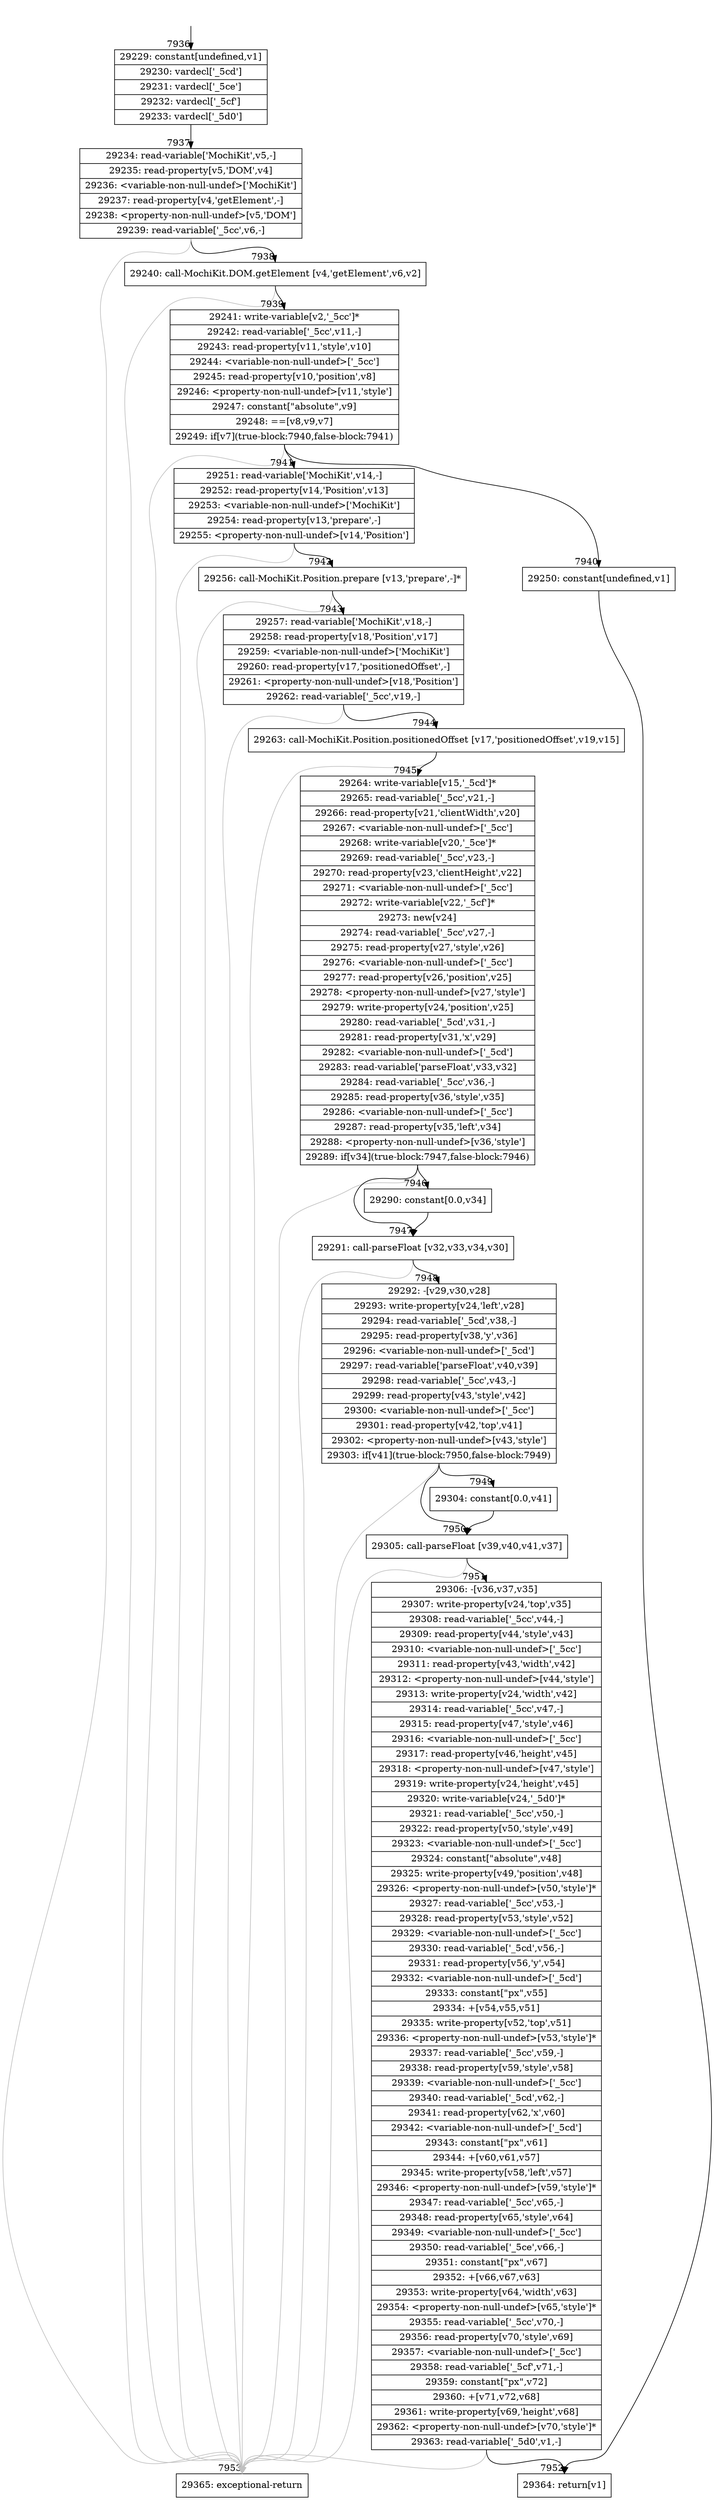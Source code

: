 digraph {
rankdir="TD"
BB_entry522[shape=none,label=""];
BB_entry522 -> BB7936 [tailport=s, headport=n, headlabel="    7936"]
BB7936 [shape=record label="{29229: constant[undefined,v1]|29230: vardecl['_5cd']|29231: vardecl['_5ce']|29232: vardecl['_5cf']|29233: vardecl['_5d0']}" ] 
BB7936 -> BB7937 [tailport=s, headport=n, headlabel="      7937"]
BB7937 [shape=record label="{29234: read-variable['MochiKit',v5,-]|29235: read-property[v5,'DOM',v4]|29236: \<variable-non-null-undef\>['MochiKit']|29237: read-property[v4,'getElement',-]|29238: \<property-non-null-undef\>[v5,'DOM']|29239: read-variable['_5cc',v6,-]}" ] 
BB7937 -> BB7938 [tailport=s, headport=n, headlabel="      7938"]
BB7937 -> BB7953 [tailport=s, headport=n, color=gray, headlabel="      7953"]
BB7938 [shape=record label="{29240: call-MochiKit.DOM.getElement [v4,'getElement',v6,v2]}" ] 
BB7938 -> BB7939 [tailport=s, headport=n, headlabel="      7939"]
BB7938 -> BB7953 [tailport=s, headport=n, color=gray]
BB7939 [shape=record label="{29241: write-variable[v2,'_5cc']*|29242: read-variable['_5cc',v11,-]|29243: read-property[v11,'style',v10]|29244: \<variable-non-null-undef\>['_5cc']|29245: read-property[v10,'position',v8]|29246: \<property-non-null-undef\>[v11,'style']|29247: constant[\"absolute\",v9]|29248: ==[v8,v9,v7]|29249: if[v7](true-block:7940,false-block:7941)}" ] 
BB7939 -> BB7940 [tailport=s, headport=n, headlabel="      7940"]
BB7939 -> BB7941 [tailport=s, headport=n, headlabel="      7941"]
BB7939 -> BB7953 [tailport=s, headport=n, color=gray]
BB7940 [shape=record label="{29250: constant[undefined,v1]}" ] 
BB7940 -> BB7952 [tailport=s, headport=n, headlabel="      7952"]
BB7941 [shape=record label="{29251: read-variable['MochiKit',v14,-]|29252: read-property[v14,'Position',v13]|29253: \<variable-non-null-undef\>['MochiKit']|29254: read-property[v13,'prepare',-]|29255: \<property-non-null-undef\>[v14,'Position']}" ] 
BB7941 -> BB7942 [tailport=s, headport=n, headlabel="      7942"]
BB7941 -> BB7953 [tailport=s, headport=n, color=gray]
BB7942 [shape=record label="{29256: call-MochiKit.Position.prepare [v13,'prepare',-]*}" ] 
BB7942 -> BB7943 [tailport=s, headport=n, headlabel="      7943"]
BB7942 -> BB7953 [tailport=s, headport=n, color=gray]
BB7943 [shape=record label="{29257: read-variable['MochiKit',v18,-]|29258: read-property[v18,'Position',v17]|29259: \<variable-non-null-undef\>['MochiKit']|29260: read-property[v17,'positionedOffset',-]|29261: \<property-non-null-undef\>[v18,'Position']|29262: read-variable['_5cc',v19,-]}" ] 
BB7943 -> BB7944 [tailport=s, headport=n, headlabel="      7944"]
BB7943 -> BB7953 [tailport=s, headport=n, color=gray]
BB7944 [shape=record label="{29263: call-MochiKit.Position.positionedOffset [v17,'positionedOffset',v19,v15]}" ] 
BB7944 -> BB7945 [tailport=s, headport=n, headlabel="      7945"]
BB7944 -> BB7953 [tailport=s, headport=n, color=gray]
BB7945 [shape=record label="{29264: write-variable[v15,'_5cd']*|29265: read-variable['_5cc',v21,-]|29266: read-property[v21,'clientWidth',v20]|29267: \<variable-non-null-undef\>['_5cc']|29268: write-variable[v20,'_5ce']*|29269: read-variable['_5cc',v23,-]|29270: read-property[v23,'clientHeight',v22]|29271: \<variable-non-null-undef\>['_5cc']|29272: write-variable[v22,'_5cf']*|29273: new[v24]|29274: read-variable['_5cc',v27,-]|29275: read-property[v27,'style',v26]|29276: \<variable-non-null-undef\>['_5cc']|29277: read-property[v26,'position',v25]|29278: \<property-non-null-undef\>[v27,'style']|29279: write-property[v24,'position',v25]|29280: read-variable['_5cd',v31,-]|29281: read-property[v31,'x',v29]|29282: \<variable-non-null-undef\>['_5cd']|29283: read-variable['parseFloat',v33,v32]|29284: read-variable['_5cc',v36,-]|29285: read-property[v36,'style',v35]|29286: \<variable-non-null-undef\>['_5cc']|29287: read-property[v35,'left',v34]|29288: \<property-non-null-undef\>[v36,'style']|29289: if[v34](true-block:7947,false-block:7946)}" ] 
BB7945 -> BB7947 [tailport=s, headport=n, headlabel="      7947"]
BB7945 -> BB7946 [tailport=s, headport=n, headlabel="      7946"]
BB7945 -> BB7953 [tailport=s, headport=n, color=gray]
BB7946 [shape=record label="{29290: constant[0.0,v34]}" ] 
BB7946 -> BB7947 [tailport=s, headport=n]
BB7947 [shape=record label="{29291: call-parseFloat [v32,v33,v34,v30]}" ] 
BB7947 -> BB7948 [tailport=s, headport=n, headlabel="      7948"]
BB7947 -> BB7953 [tailport=s, headport=n, color=gray]
BB7948 [shape=record label="{29292: -[v29,v30,v28]|29293: write-property[v24,'left',v28]|29294: read-variable['_5cd',v38,-]|29295: read-property[v38,'y',v36]|29296: \<variable-non-null-undef\>['_5cd']|29297: read-variable['parseFloat',v40,v39]|29298: read-variable['_5cc',v43,-]|29299: read-property[v43,'style',v42]|29300: \<variable-non-null-undef\>['_5cc']|29301: read-property[v42,'top',v41]|29302: \<property-non-null-undef\>[v43,'style']|29303: if[v41](true-block:7950,false-block:7949)}" ] 
BB7948 -> BB7950 [tailport=s, headport=n, headlabel="      7950"]
BB7948 -> BB7949 [tailport=s, headport=n, headlabel="      7949"]
BB7948 -> BB7953 [tailport=s, headport=n, color=gray]
BB7949 [shape=record label="{29304: constant[0.0,v41]}" ] 
BB7949 -> BB7950 [tailport=s, headport=n]
BB7950 [shape=record label="{29305: call-parseFloat [v39,v40,v41,v37]}" ] 
BB7950 -> BB7951 [tailport=s, headport=n, headlabel="      7951"]
BB7950 -> BB7953 [tailport=s, headport=n, color=gray]
BB7951 [shape=record label="{29306: -[v36,v37,v35]|29307: write-property[v24,'top',v35]|29308: read-variable['_5cc',v44,-]|29309: read-property[v44,'style',v43]|29310: \<variable-non-null-undef\>['_5cc']|29311: read-property[v43,'width',v42]|29312: \<property-non-null-undef\>[v44,'style']|29313: write-property[v24,'width',v42]|29314: read-variable['_5cc',v47,-]|29315: read-property[v47,'style',v46]|29316: \<variable-non-null-undef\>['_5cc']|29317: read-property[v46,'height',v45]|29318: \<property-non-null-undef\>[v47,'style']|29319: write-property[v24,'height',v45]|29320: write-variable[v24,'_5d0']*|29321: read-variable['_5cc',v50,-]|29322: read-property[v50,'style',v49]|29323: \<variable-non-null-undef\>['_5cc']|29324: constant[\"absolute\",v48]|29325: write-property[v49,'position',v48]|29326: \<property-non-null-undef\>[v50,'style']*|29327: read-variable['_5cc',v53,-]|29328: read-property[v53,'style',v52]|29329: \<variable-non-null-undef\>['_5cc']|29330: read-variable['_5cd',v56,-]|29331: read-property[v56,'y',v54]|29332: \<variable-non-null-undef\>['_5cd']|29333: constant[\"px\",v55]|29334: +[v54,v55,v51]|29335: write-property[v52,'top',v51]|29336: \<property-non-null-undef\>[v53,'style']*|29337: read-variable['_5cc',v59,-]|29338: read-property[v59,'style',v58]|29339: \<variable-non-null-undef\>['_5cc']|29340: read-variable['_5cd',v62,-]|29341: read-property[v62,'x',v60]|29342: \<variable-non-null-undef\>['_5cd']|29343: constant[\"px\",v61]|29344: +[v60,v61,v57]|29345: write-property[v58,'left',v57]|29346: \<property-non-null-undef\>[v59,'style']*|29347: read-variable['_5cc',v65,-]|29348: read-property[v65,'style',v64]|29349: \<variable-non-null-undef\>['_5cc']|29350: read-variable['_5ce',v66,-]|29351: constant[\"px\",v67]|29352: +[v66,v67,v63]|29353: write-property[v64,'width',v63]|29354: \<property-non-null-undef\>[v65,'style']*|29355: read-variable['_5cc',v70,-]|29356: read-property[v70,'style',v69]|29357: \<variable-non-null-undef\>['_5cc']|29358: read-variable['_5cf',v71,-]|29359: constant[\"px\",v72]|29360: +[v71,v72,v68]|29361: write-property[v69,'height',v68]|29362: \<property-non-null-undef\>[v70,'style']*|29363: read-variable['_5d0',v1,-]}" ] 
BB7951 -> BB7952 [tailport=s, headport=n]
BB7951 -> BB7953 [tailport=s, headport=n, color=gray]
BB7952 [shape=record label="{29364: return[v1]}" ] 
BB7953 [shape=record label="{29365: exceptional-return}" ] 
//#$~ 5690
}
